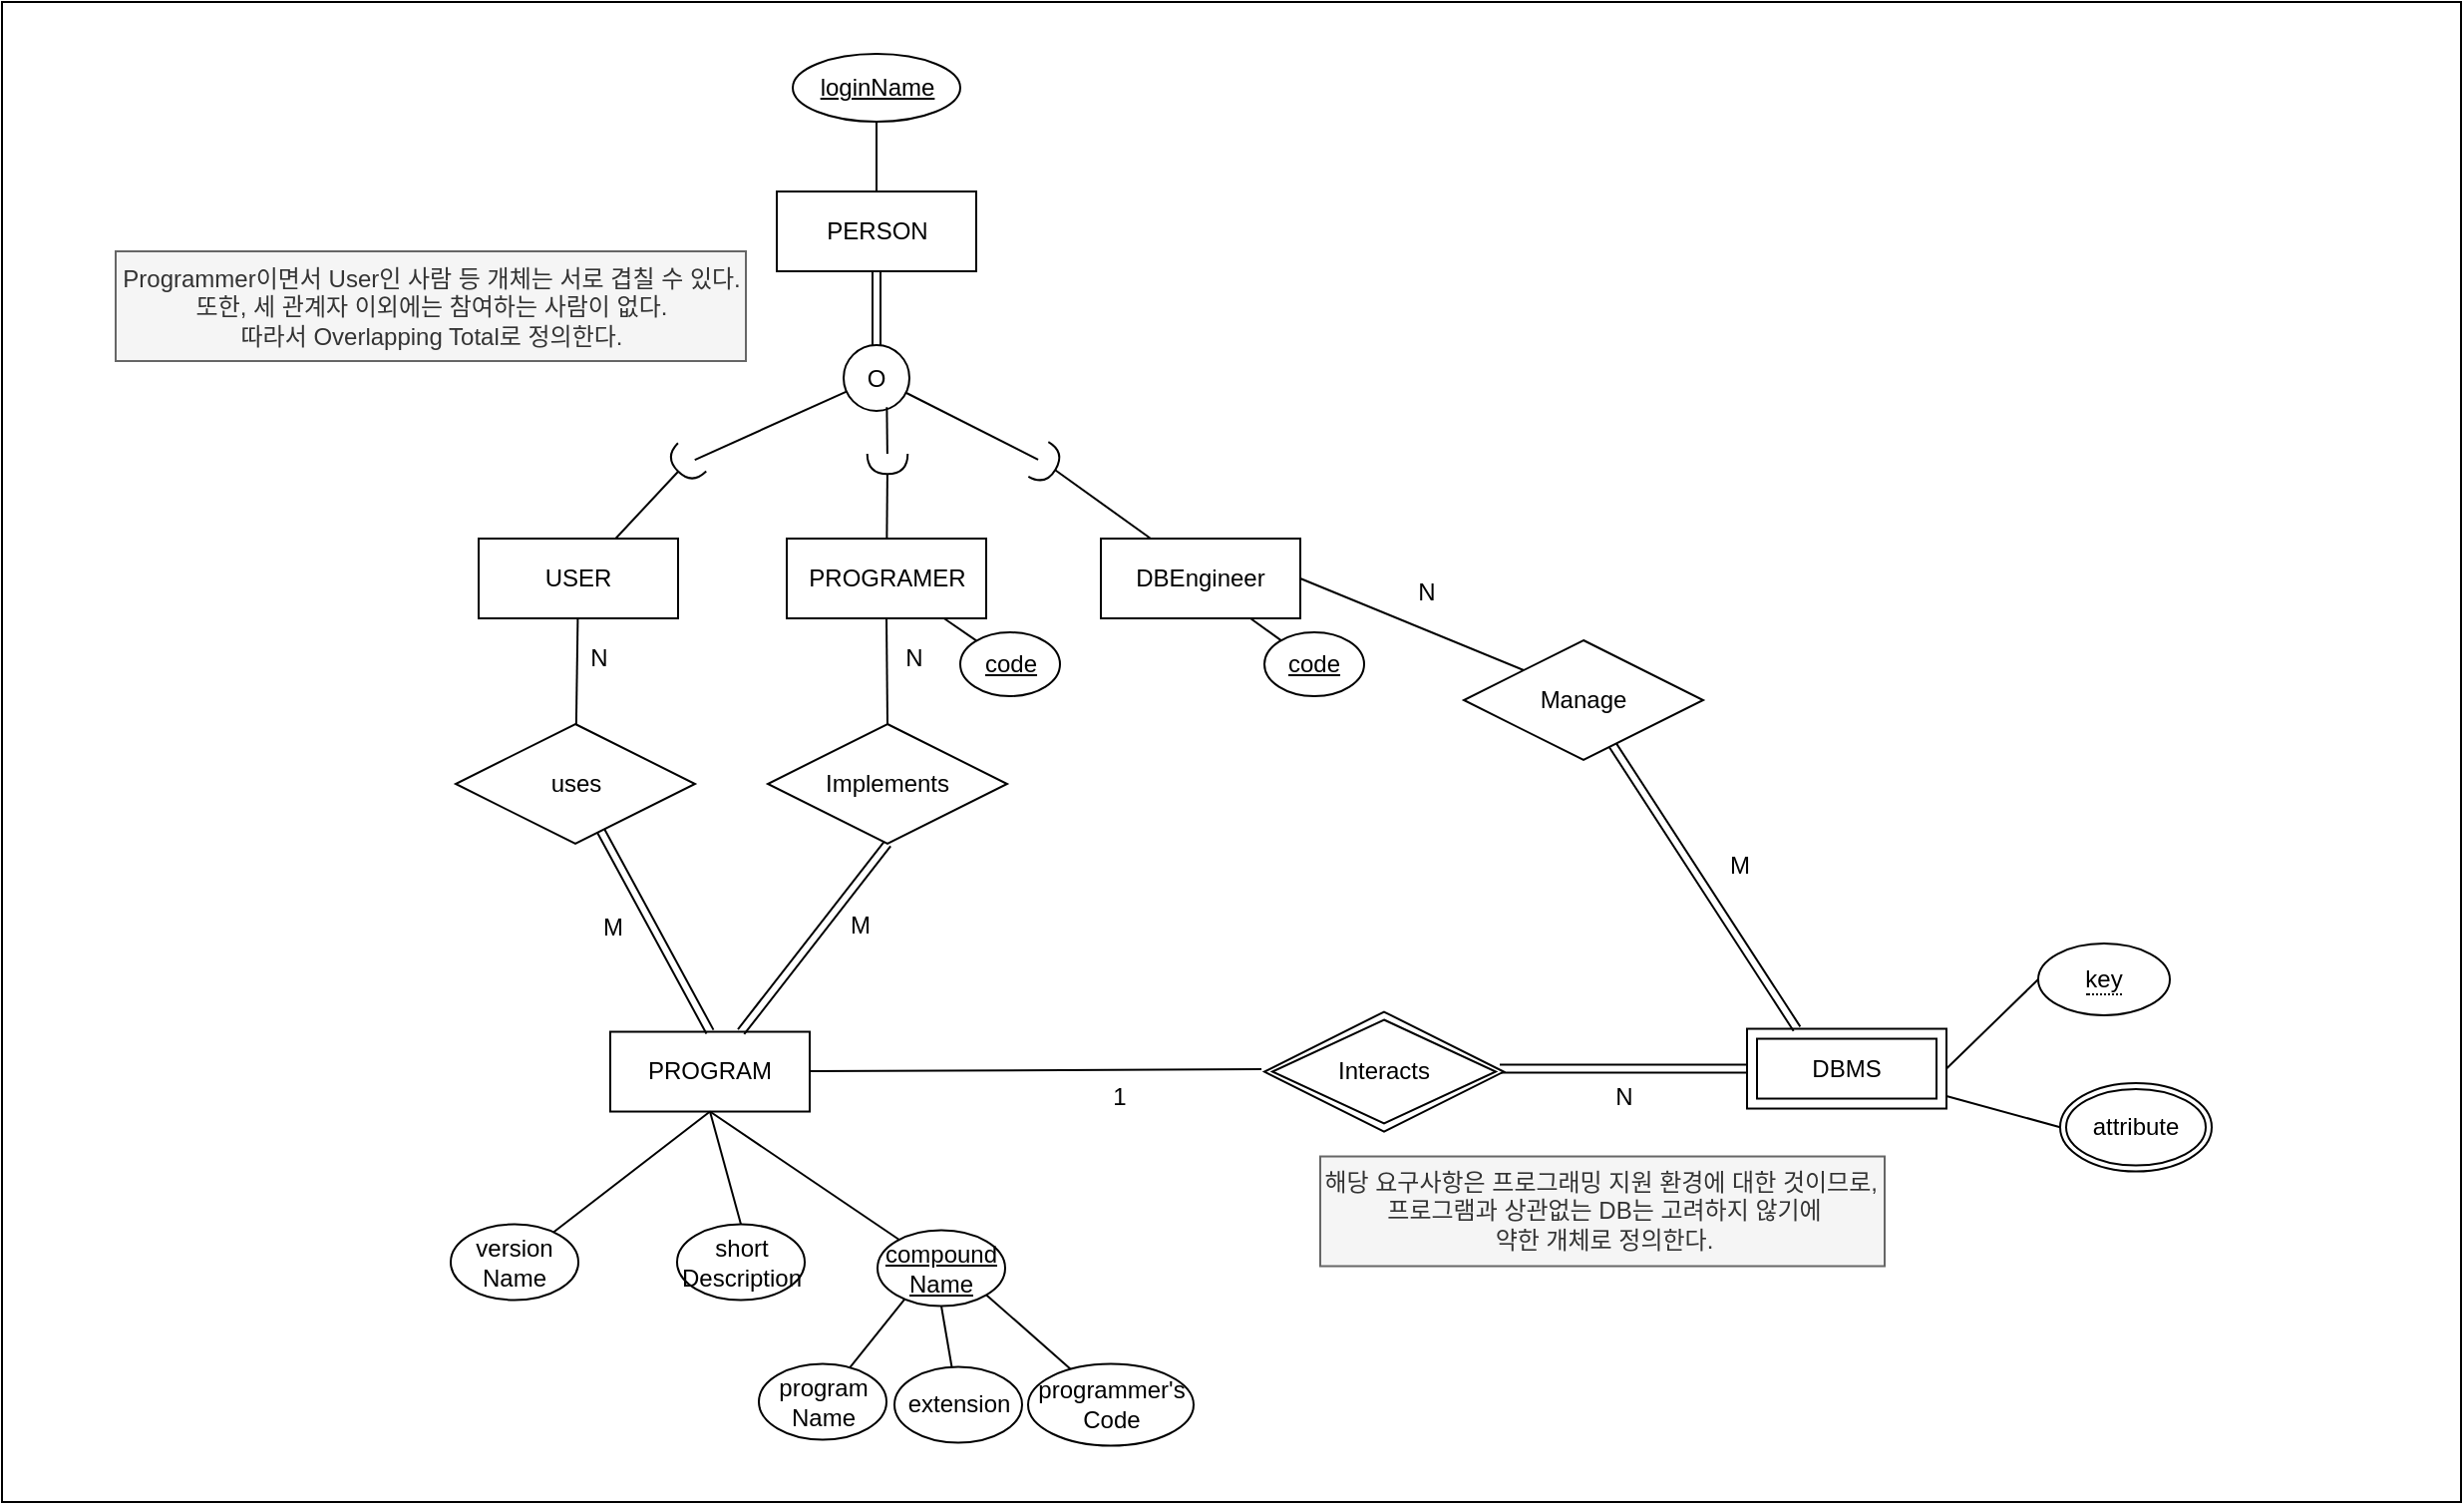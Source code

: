 <mxfile version="24.3.1" type="github">
  <diagram name="페이지-1" id="mEdMHl7BtcMYuRLEzmer">
    <mxGraphModel dx="1710" dy="1140" grid="0" gridSize="10" guides="1" tooltips="1" connect="1" arrows="1" fold="1" page="1" pageScale="1" pageWidth="1920" pageHeight="1200" math="0" shadow="0">
      <root>
        <mxCell id="0" />
        <mxCell id="1" parent="0" />
        <mxCell id="XOgu1CskyJvBsPXYOfin-16" value="" style="rounded=0;whiteSpace=wrap;html=1;" vertex="1" parent="1">
          <mxGeometry x="125" y="116" width="1233" height="752" as="geometry" />
        </mxCell>
        <mxCell id="QOe7KPIE9faf6luRgLte-23" value="" style="shape=requiredInterface;html=1;verticalLabelPosition=bottom;sketch=0;rotation=135;" parent="1" vertex="1">
          <mxGeometry x="462.5" y="337.72" width="10" height="20" as="geometry" />
        </mxCell>
        <mxCell id="QOe7KPIE9faf6luRgLte-3" style="rounded=0;orthogonalLoop=1;jettySize=auto;html=1;endArrow=none;endFill=0;exitX=0.5;exitY=1;exitDx=0;exitDy=0;entryX=0.5;entryY=0;entryDx=0;entryDy=0;" parent="1" source="QOe7KPIE9faf6luRgLte-13" target="QOe7KPIE9faf6luRgLte-4" edge="1">
          <mxGeometry relative="1" as="geometry">
            <mxPoint x="653.5" y="370.72" as="sourcePoint" />
            <mxPoint x="637.5" y="417.72" as="targetPoint" />
          </mxGeometry>
        </mxCell>
        <mxCell id="QOe7KPIE9faf6luRgLte-58" style="edgeStyle=orthogonalEdgeStyle;rounded=0;orthogonalLoop=1;jettySize=auto;html=1;fontFamily=Helvetica;fontSize=12;fontColor=default;shape=link;" parent="1" source="QOe7KPIE9faf6luRgLte-1" target="QOe7KPIE9faf6luRgLte-15" edge="1">
          <mxGeometry relative="1" as="geometry" />
        </mxCell>
        <mxCell id="QOe7KPIE9faf6luRgLte-1" value="PERSON" style="whiteSpace=wrap;html=1;align=center;" parent="1" vertex="1">
          <mxGeometry x="513.5" y="211" width="100" height="40" as="geometry" />
        </mxCell>
        <mxCell id="QOe7KPIE9faf6luRgLte-49" style="rounded=0;orthogonalLoop=1;jettySize=auto;html=1;fontFamily=Helvetica;fontSize=12;fontColor=default;endArrow=none;endFill=0;" parent="1" source="QOe7KPIE9faf6luRgLte-2" edge="1">
          <mxGeometry relative="1" as="geometry">
            <mxPoint x="756.531" y="651.025" as="targetPoint" />
          </mxGeometry>
        </mxCell>
        <mxCell id="QOe7KPIE9faf6luRgLte-2" value="PROGRAM" style="whiteSpace=wrap;html=1;align=center;" parent="1" vertex="1">
          <mxGeometry x="430" y="632.26" width="100" height="40" as="geometry" />
        </mxCell>
        <mxCell id="QOe7KPIE9faf6luRgLte-4" value="Implements" style="shape=rhombus;perimeter=rhombusPerimeter;whiteSpace=wrap;html=1;align=center;" parent="1" vertex="1">
          <mxGeometry x="509" y="478" width="120" height="60" as="geometry" />
        </mxCell>
        <mxCell id="QOe7KPIE9faf6luRgLte-8" style="rounded=0;orthogonalLoop=1;jettySize=auto;html=1;endArrow=none;endFill=0;exitX=0.5;exitY=1;exitDx=0;exitDy=0;shape=link;" parent="1" source="QOe7KPIE9faf6luRgLte-4" target="QOe7KPIE9faf6luRgLte-2" edge="1">
          <mxGeometry relative="1" as="geometry">
            <mxPoint x="817.5" y="209" as="sourcePoint" />
            <mxPoint x="921.5" y="209" as="targetPoint" />
          </mxGeometry>
        </mxCell>
        <mxCell id="QOe7KPIE9faf6luRgLte-55" value="M" style="edgeLabel;html=1;align=center;verticalAlign=middle;resizable=0;points=[];sketch=0;strokeColor=default;fontFamily=Helvetica;fontSize=12;fontColor=default;fillColor=default;" parent="QOe7KPIE9faf6luRgLte-8" vertex="1" connectable="0">
          <mxGeometry x="-0.207" y="5" relative="1" as="geometry">
            <mxPoint x="11" as="offset" />
          </mxGeometry>
        </mxCell>
        <mxCell id="QOe7KPIE9faf6luRgLte-13" value="PROGRAMER" style="whiteSpace=wrap;html=1;align=center;" parent="1" vertex="1">
          <mxGeometry x="518.5" y="385" width="100" height="40" as="geometry" />
        </mxCell>
        <mxCell id="QOe7KPIE9faf6luRgLte-20" style="rounded=0;orthogonalLoop=1;jettySize=auto;html=1;endArrow=none;endFill=0;" parent="1" source="QOe7KPIE9faf6luRgLte-14" target="QOe7KPIE9faf6luRgLte-18" edge="1">
          <mxGeometry relative="1" as="geometry" />
        </mxCell>
        <mxCell id="QOe7KPIE9faf6luRgLte-14" value="USER" style="whiteSpace=wrap;html=1;align=center;" parent="1" vertex="1">
          <mxGeometry x="364" y="385" width="100" height="40" as="geometry" />
        </mxCell>
        <mxCell id="QOe7KPIE9faf6luRgLte-21" style="rounded=0;orthogonalLoop=1;jettySize=auto;html=1;endArrow=none;endFill=0;" parent="1" source="QOe7KPIE9faf6luRgLte-23" target="QOe7KPIE9faf6luRgLte-14" edge="1">
          <mxGeometry relative="1" as="geometry" />
        </mxCell>
        <mxCell id="QOe7KPIE9faf6luRgLte-22" style="rounded=0;orthogonalLoop=1;jettySize=auto;html=1;endArrow=none;endFill=0;" parent="1" source="QOe7KPIE9faf6luRgLte-28" target="QOe7KPIE9faf6luRgLte-13" edge="1">
          <mxGeometry relative="1" as="geometry" />
        </mxCell>
        <mxCell id="UARXy20JZwsFkxB4W8_T-15" style="rounded=0;orthogonalLoop=1;jettySize=auto;html=1;fontFamily=Helvetica;fontSize=12;fontColor=default;endArrow=none;endFill=0;entryX=0.25;entryY=0;entryDx=0;entryDy=0;" parent="1" source="UARXy20JZwsFkxB4W8_T-23" target="UARXy20JZwsFkxB4W8_T-12" edge="1">
          <mxGeometry relative="1" as="geometry" />
        </mxCell>
        <mxCell id="QOe7KPIE9faf6luRgLte-15" value="O" style="ellipse;whiteSpace=wrap;html=1;aspect=fixed;" parent="1" vertex="1">
          <mxGeometry x="547" y="288" width="33" height="33" as="geometry" />
        </mxCell>
        <mxCell id="QOe7KPIE9faf6luRgLte-19" style="rounded=0;orthogonalLoop=1;jettySize=auto;html=1;entryX=0.5;entryY=0;entryDx=0;entryDy=0;shape=link;" parent="1" source="QOe7KPIE9faf6luRgLte-18" target="QOe7KPIE9faf6luRgLte-2" edge="1">
          <mxGeometry relative="1" as="geometry" />
        </mxCell>
        <mxCell id="QOe7KPIE9faf6luRgLte-18" value="uses" style="shape=rhombus;perimeter=rhombusPerimeter;whiteSpace=wrap;html=1;align=center;" parent="1" vertex="1">
          <mxGeometry x="352.5" y="478" width="120" height="60" as="geometry" />
        </mxCell>
        <mxCell id="QOe7KPIE9faf6luRgLte-24" value="" style="rounded=0;orthogonalLoop=1;jettySize=auto;html=1;endArrow=none;endFill=0;" parent="1" source="QOe7KPIE9faf6luRgLte-15" target="QOe7KPIE9faf6luRgLte-23" edge="1">
          <mxGeometry relative="1" as="geometry">
            <mxPoint x="550.5" y="315" as="sourcePoint" />
            <mxPoint x="492.5" y="363" as="targetPoint" />
          </mxGeometry>
        </mxCell>
        <mxCell id="QOe7KPIE9faf6luRgLte-29" value="" style="rounded=0;orthogonalLoop=1;jettySize=auto;html=1;endArrow=none;endFill=0;exitX=0.657;exitY=0.943;exitDx=0;exitDy=0;exitPerimeter=0;" parent="1" source="QOe7KPIE9faf6luRgLte-15" target="QOe7KPIE9faf6luRgLte-28" edge="1">
          <mxGeometry relative="1" as="geometry">
            <mxPoint x="561.134" y="319.659" as="sourcePoint" />
            <mxPoint x="621.34" y="362.71" as="targetPoint" />
          </mxGeometry>
        </mxCell>
        <mxCell id="QOe7KPIE9faf6luRgLte-28" value="" style="shape=requiredInterface;html=1;verticalLabelPosition=bottom;sketch=0;strokeColor=default;align=center;verticalAlign=middle;fontFamily=Helvetica;fontSize=12;fontColor=default;fillColor=default;rotation=90;" parent="1" vertex="1">
          <mxGeometry x="563.93" y="337.44" width="10.14" height="20.28" as="geometry" />
        </mxCell>
        <mxCell id="QOe7KPIE9faf6luRgLte-35" style="rounded=0;orthogonalLoop=1;jettySize=auto;html=1;fontFamily=Helvetica;fontSize=12;fontColor=default;endArrow=none;endFill=0;" parent="1" source="QOe7KPIE9faf6luRgLte-31" target="QOe7KPIE9faf6luRgLte-1" edge="1">
          <mxGeometry relative="1" as="geometry" />
        </mxCell>
        <mxCell id="QOe7KPIE9faf6luRgLte-31" value="&lt;u&gt;loginName&lt;/u&gt;" style="ellipse;whiteSpace=wrap;html=1;align=center;sketch=0;strokeColor=default;verticalAlign=middle;fontFamily=Helvetica;fontSize=12;fontColor=default;fillColor=default;" parent="1" vertex="1">
          <mxGeometry x="521.5" y="142" width="84" height="34" as="geometry" />
        </mxCell>
        <mxCell id="QOe7KPIE9faf6luRgLte-34" style="rounded=0;orthogonalLoop=1;jettySize=auto;html=1;fontFamily=Helvetica;fontSize=12;fontColor=default;endArrow=none;endFill=0;" parent="1" source="QOe7KPIE9faf6luRgLte-32" target="QOe7KPIE9faf6luRgLte-13" edge="1">
          <mxGeometry relative="1" as="geometry" />
        </mxCell>
        <mxCell id="QOe7KPIE9faf6luRgLte-32" value="&lt;u&gt;code&lt;/u&gt;" style="ellipse;whiteSpace=wrap;html=1;align=center;sketch=0;strokeColor=default;verticalAlign=middle;fontFamily=Helvetica;fontSize=12;fontColor=default;fillColor=default;" parent="1" vertex="1">
          <mxGeometry x="605.5" y="432" width="50" height="32" as="geometry" />
        </mxCell>
        <mxCell id="QOe7KPIE9faf6luRgLte-39" style="rounded=0;orthogonalLoop=1;jettySize=auto;html=1;fontFamily=Helvetica;fontSize=12;fontColor=default;endArrow=none;endFill=0;entryX=0.216;entryY=0.902;entryDx=0;entryDy=0;entryPerimeter=0;" parent="1" source="QOe7KPIE9faf6luRgLte-36" target="QOe7KPIE9faf6luRgLte-38" edge="1">
          <mxGeometry relative="1" as="geometry" />
        </mxCell>
        <mxCell id="QOe7KPIE9faf6luRgLte-36" value="program&lt;div&gt;Name&lt;/div&gt;" style="ellipse;whiteSpace=wrap;html=1;align=center;sketch=0;strokeColor=default;verticalAlign=middle;fontFamily=Helvetica;fontSize=12;fontColor=default;fillColor=default;" parent="1" vertex="1">
          <mxGeometry x="504.5" y="798.76" width="64" height="38" as="geometry" />
        </mxCell>
        <mxCell id="QOe7KPIE9faf6luRgLte-40" style="rounded=0;orthogonalLoop=1;jettySize=auto;html=1;fontFamily=Helvetica;fontSize=12;fontColor=default;endArrow=none;endFill=0;entryX=0.5;entryY=1;entryDx=0;entryDy=0;" parent="1" source="QOe7KPIE9faf6luRgLte-37" target="QOe7KPIE9faf6luRgLte-38" edge="1">
          <mxGeometry relative="1" as="geometry" />
        </mxCell>
        <mxCell id="QOe7KPIE9faf6luRgLte-37" value="extension" style="ellipse;whiteSpace=wrap;html=1;align=center;sketch=0;strokeColor=default;verticalAlign=middle;fontFamily=Helvetica;fontSize=12;fontColor=default;fillColor=default;" parent="1" vertex="1">
          <mxGeometry x="572.5" y="800.26" width="64" height="38" as="geometry" />
        </mxCell>
        <mxCell id="QOe7KPIE9faf6luRgLte-41" style="rounded=0;orthogonalLoop=1;jettySize=auto;html=1;fontFamily=Helvetica;fontSize=12;fontColor=default;endArrow=none;endFill=0;entryX=0.5;entryY=1;entryDx=0;entryDy=0;" parent="1" source="QOe7KPIE9faf6luRgLte-38" target="QOe7KPIE9faf6luRgLte-2" edge="1">
          <mxGeometry relative="1" as="geometry" />
        </mxCell>
        <mxCell id="QOe7KPIE9faf6luRgLte-38" value="&lt;u&gt;compound&lt;/u&gt;&lt;div&gt;&lt;u&gt;Name&lt;/u&gt;&lt;/div&gt;" style="ellipse;whiteSpace=wrap;html=1;align=center;sketch=0;strokeColor=default;verticalAlign=middle;fontFamily=Helvetica;fontSize=12;fontColor=default;fillColor=default;" parent="1" vertex="1">
          <mxGeometry x="564" y="731.76" width="64" height="38" as="geometry" />
        </mxCell>
        <mxCell id="QOe7KPIE9faf6luRgLte-44" style="rounded=0;orthogonalLoop=1;jettySize=auto;html=1;fontFamily=Helvetica;fontSize=12;fontColor=default;endArrow=none;endFill=0;entryX=0.5;entryY=1;entryDx=0;entryDy=0;" parent="1" source="QOe7KPIE9faf6luRgLte-42" target="QOe7KPIE9faf6luRgLte-2" edge="1">
          <mxGeometry relative="1" as="geometry" />
        </mxCell>
        <mxCell id="QOe7KPIE9faf6luRgLte-42" value="version&lt;div&gt;Name&lt;/div&gt;" style="ellipse;whiteSpace=wrap;html=1;align=center;sketch=0;strokeColor=default;verticalAlign=middle;fontFamily=Helvetica;fontSize=12;fontColor=default;fillColor=default;" parent="1" vertex="1">
          <mxGeometry x="350" y="728.76" width="64" height="38" as="geometry" />
        </mxCell>
        <mxCell id="QOe7KPIE9faf6luRgLte-45" style="rounded=0;orthogonalLoop=1;jettySize=auto;html=1;fontFamily=Helvetica;fontSize=12;fontColor=default;endArrow=none;endFill=0;exitX=0.5;exitY=0;exitDx=0;exitDy=0;entryX=0.5;entryY=1;entryDx=0;entryDy=0;" parent="1" source="QOe7KPIE9faf6luRgLte-43" target="QOe7KPIE9faf6luRgLte-2" edge="1">
          <mxGeometry relative="1" as="geometry">
            <mxPoint x="540" y="798.76" as="sourcePoint" />
            <mxPoint x="546" y="665.76" as="targetPoint" />
          </mxGeometry>
        </mxCell>
        <mxCell id="QOe7KPIE9faf6luRgLte-43" value="short&lt;div&gt;Description&lt;/div&gt;" style="ellipse;whiteSpace=wrap;html=1;align=center;sketch=0;strokeColor=default;verticalAlign=middle;fontFamily=Helvetica;fontSize=12;fontColor=default;fillColor=default;" parent="1" vertex="1">
          <mxGeometry x="463.5" y="728.76" width="64" height="38" as="geometry" />
        </mxCell>
        <mxCell id="QOe7KPIE9faf6luRgLte-51" style="rounded=0;orthogonalLoop=1;jettySize=auto;html=1;fontFamily=Helvetica;fontSize=12;fontColor=default;shape=link;" parent="1" target="QOe7KPIE9faf6luRgLte-50" edge="1">
          <mxGeometry relative="1" as="geometry">
            <mxPoint x="876" y="650.76" as="sourcePoint" />
          </mxGeometry>
        </mxCell>
        <mxCell id="UARXy20JZwsFkxB4W8_T-3" style="rounded=0;orthogonalLoop=1;jettySize=auto;html=1;fontFamily=Helvetica;fontSize=12;fontColor=default;endArrow=none;endFill=0;exitX=1;exitY=0.5;exitDx=0;exitDy=0;entryX=0;entryY=0.5;entryDx=0;entryDy=0;" parent="1" source="QOe7KPIE9faf6luRgLte-50" target="XOgu1CskyJvBsPXYOfin-5" edge="1">
          <mxGeometry relative="1" as="geometry">
            <mxPoint x="1141" y="655" as="targetPoint" />
          </mxGeometry>
        </mxCell>
        <mxCell id="XOgu1CskyJvBsPXYOfin-8" style="rounded=0;orthogonalLoop=1;jettySize=auto;html=1;entryX=0;entryY=0.5;entryDx=0;entryDy=0;endArrow=none;endFill=0;" edge="1" parent="1" source="QOe7KPIE9faf6luRgLte-50" target="XOgu1CskyJvBsPXYOfin-7">
          <mxGeometry relative="1" as="geometry" />
        </mxCell>
        <mxCell id="QOe7KPIE9faf6luRgLte-50" value="DBMS" style="shape=ext;margin=3;double=1;whiteSpace=wrap;html=1;align=center;sketch=0;strokeColor=default;verticalAlign=middle;fontFamily=Helvetica;fontSize=12;fontColor=default;fillColor=default;" parent="1" vertex="1">
          <mxGeometry x="1000" y="630.76" width="100" height="40" as="geometry" />
        </mxCell>
        <mxCell id="QOe7KPIE9faf6luRgLte-52" value="N" style="text;html=1;align=center;verticalAlign=middle;resizable=0;points=[];autosize=1;strokeColor=none;fillColor=none;fontFamily=Helvetica;fontSize=12;fontColor=default;" parent="1" vertex="1">
          <mxGeometry x="924" y="651.76" width="27" height="26" as="geometry" />
        </mxCell>
        <mxCell id="QOe7KPIE9faf6luRgLte-53" value="1" style="text;html=1;align=center;verticalAlign=middle;resizable=0;points=[];autosize=1;strokeColor=none;fillColor=none;fontFamily=Helvetica;fontSize=12;fontColor=default;" parent="1" vertex="1">
          <mxGeometry x="672" y="651.76" width="25" height="26" as="geometry" />
        </mxCell>
        <mxCell id="QOe7KPIE9faf6luRgLte-54" value="N" style="text;html=1;align=center;verticalAlign=middle;resizable=0;points=[];autosize=1;strokeColor=none;fillColor=none;fontFamily=Helvetica;fontSize=12;fontColor=default;" parent="1" vertex="1">
          <mxGeometry x="568.5" y="432" width="27" height="26" as="geometry" />
        </mxCell>
        <mxCell id="QOe7KPIE9faf6luRgLte-56" value="N" style="text;html=1;align=center;verticalAlign=middle;resizable=0;points=[];autosize=1;strokeColor=none;fillColor=none;fontFamily=Helvetica;fontSize=12;fontColor=default;" parent="1" vertex="1">
          <mxGeometry x="410" y="432" width="27" height="26" as="geometry" />
        </mxCell>
        <mxCell id="QOe7KPIE9faf6luRgLte-57" value="M" style="text;html=1;align=center;verticalAlign=middle;resizable=0;points=[];autosize=1;strokeColor=none;fillColor=none;fontFamily=Helvetica;fontSize=12;fontColor=default;" parent="1" vertex="1">
          <mxGeometry x="417" y="567" width="28" height="26" as="geometry" />
        </mxCell>
        <mxCell id="QOe7KPIE9faf6luRgLte-59" value="해당 요구사항은 프로그래밍 지원 환경에 대한 것이므로,&amp;nbsp;&lt;div&gt;프로그램과 상관없는 DB는 고려하지 않기에&lt;/div&gt;&lt;div&gt;약한 개체로 정의한다.&lt;/div&gt;" style="text;html=1;align=center;verticalAlign=middle;resizable=0;points=[];autosize=1;strokeColor=#666666;fillColor=#f5f5f5;fontFamily=Helvetica;fontSize=12;fontColor=#333333;" parent="1" vertex="1">
          <mxGeometry x="786" y="694.76" width="283" height="55" as="geometry" />
        </mxCell>
        <mxCell id="UARXy20JZwsFkxB4W8_T-10" style="rounded=0;orthogonalLoop=1;jettySize=auto;html=1;entryX=1;entryY=1;entryDx=0;entryDy=0;fontFamily=Helvetica;fontSize=12;fontColor=default;endArrow=none;endFill=0;" parent="1" source="UARXy20JZwsFkxB4W8_T-9" target="QOe7KPIE9faf6luRgLte-38" edge="1">
          <mxGeometry relative="1" as="geometry" />
        </mxCell>
        <mxCell id="UARXy20JZwsFkxB4W8_T-9" value="programmer&#39;s&lt;div&gt;Code&lt;/div&gt;" style="ellipse;whiteSpace=wrap;html=1;align=center;sketch=0;strokeColor=default;verticalAlign=middle;fontFamily=Helvetica;fontSize=12;fontColor=default;fillColor=default;" parent="1" vertex="1">
          <mxGeometry x="639.5" y="798.76" width="83" height="41" as="geometry" />
        </mxCell>
        <mxCell id="UARXy20JZwsFkxB4W8_T-19" style="rounded=0;orthogonalLoop=1;jettySize=auto;html=1;entryX=0;entryY=0;entryDx=0;entryDy=0;fontFamily=Helvetica;fontSize=12;fontColor=default;endArrow=none;endFill=0;exitX=1;exitY=0.5;exitDx=0;exitDy=0;" parent="1" source="UARXy20JZwsFkxB4W8_T-12" target="UARXy20JZwsFkxB4W8_T-18" edge="1">
          <mxGeometry relative="1" as="geometry" />
        </mxCell>
        <mxCell id="UARXy20JZwsFkxB4W8_T-12" value="DBEngineer" style="whiteSpace=wrap;html=1;align=center;" parent="1" vertex="1">
          <mxGeometry x="676" y="385" width="100" height="40" as="geometry" />
        </mxCell>
        <mxCell id="UARXy20JZwsFkxB4W8_T-20" style="rounded=0;orthogonalLoop=1;jettySize=auto;html=1;entryX=0.25;entryY=0;entryDx=0;entryDy=0;fontFamily=Helvetica;fontSize=12;fontColor=default;endArrow=none;endFill=0;shape=link;" parent="1" source="UARXy20JZwsFkxB4W8_T-18" target="QOe7KPIE9faf6luRgLte-50" edge="1">
          <mxGeometry relative="1" as="geometry" />
        </mxCell>
        <mxCell id="UARXy20JZwsFkxB4W8_T-18" value="Manage" style="shape=rhombus;perimeter=rhombusPerimeter;whiteSpace=wrap;html=1;align=center;" parent="1" vertex="1">
          <mxGeometry x="858" y="436" width="120" height="60" as="geometry" />
        </mxCell>
        <mxCell id="UARXy20JZwsFkxB4W8_T-24" value="" style="rounded=0;orthogonalLoop=1;jettySize=auto;html=1;fontFamily=Helvetica;fontSize=12;fontColor=default;endArrow=none;endFill=0;" parent="1" source="QOe7KPIE9faf6luRgLte-15" target="UARXy20JZwsFkxB4W8_T-23" edge="1">
          <mxGeometry relative="1" as="geometry">
            <mxPoint x="578" y="312" as="sourcePoint" />
            <mxPoint x="690" y="370" as="targetPoint" />
          </mxGeometry>
        </mxCell>
        <mxCell id="UARXy20JZwsFkxB4W8_T-23" value="" style="shape=requiredInterface;html=1;verticalLabelPosition=bottom;sketch=0;strokeColor=default;align=center;verticalAlign=middle;fontFamily=Helvetica;fontSize=12;fontColor=default;fillColor=default;rotation=30;" parent="1" vertex="1">
          <mxGeometry x="644" y="337.72" width="10" height="20" as="geometry" />
        </mxCell>
        <mxCell id="UARXy20JZwsFkxB4W8_T-25" value="N" style="text;html=1;align=center;verticalAlign=middle;resizable=0;points=[];autosize=1;strokeColor=none;fillColor=none;fontFamily=Helvetica;fontSize=12;fontColor=default;" parent="1" vertex="1">
          <mxGeometry x="825" y="399" width="27" height="26" as="geometry" />
        </mxCell>
        <mxCell id="UARXy20JZwsFkxB4W8_T-26" value="M" style="text;html=1;align=center;verticalAlign=middle;resizable=0;points=[];autosize=1;strokeColor=none;fillColor=none;fontFamily=Helvetica;fontSize=12;fontColor=default;" parent="1" vertex="1">
          <mxGeometry x="982" y="536" width="28" height="26" as="geometry" />
        </mxCell>
        <mxCell id="UARXy20JZwsFkxB4W8_T-30" style="rounded=0;orthogonalLoop=1;jettySize=auto;html=1;fontFamily=Helvetica;fontSize=12;fontColor=default;endArrow=none;endFill=0;" parent="1" source="UARXy20JZwsFkxB4W8_T-31" edge="1">
          <mxGeometry relative="1" as="geometry">
            <mxPoint x="751" y="425" as="targetPoint" />
          </mxGeometry>
        </mxCell>
        <mxCell id="UARXy20JZwsFkxB4W8_T-31" value="&lt;u&gt;code&lt;/u&gt;" style="ellipse;whiteSpace=wrap;html=1;align=center;sketch=0;strokeColor=default;verticalAlign=middle;fontFamily=Helvetica;fontSize=12;fontColor=default;fillColor=default;" parent="1" vertex="1">
          <mxGeometry x="758" y="432" width="50" height="32" as="geometry" />
        </mxCell>
        <mxCell id="XOgu1CskyJvBsPXYOfin-3" value="Interacts" style="shape=rhombus;double=1;perimeter=rhombusPerimeter;whiteSpace=wrap;html=1;align=center;" vertex="1" parent="1">
          <mxGeometry x="758" y="622.26" width="120" height="60" as="geometry" />
        </mxCell>
        <mxCell id="XOgu1CskyJvBsPXYOfin-5" value="&lt;span style=&quot;border-bottom: 1px dotted&quot;&gt;key&lt;/span&gt;" style="ellipse;whiteSpace=wrap;html=1;align=center;" vertex="1" parent="1">
          <mxGeometry x="1146" y="588" width="66" height="36" as="geometry" />
        </mxCell>
        <mxCell id="XOgu1CskyJvBsPXYOfin-7" value="attribute" style="ellipse;shape=doubleEllipse;margin=3;whiteSpace=wrap;html=1;align=center;" vertex="1" parent="1">
          <mxGeometry x="1157" y="658" width="76" height="44.24" as="geometry" />
        </mxCell>
        <mxCell id="XOgu1CskyJvBsPXYOfin-14" value="Programmer이면서 User인 사람 등 개체는 서로 겹칠 수 있다.&lt;div&gt;또한, 세 관계자 이외에는 참여하는 사람이 없다.&lt;/div&gt;&lt;div&gt;따라서 Overlapping Total로 정의한다.&lt;/div&gt;" style="text;html=1;align=center;verticalAlign=middle;resizable=0;points=[];autosize=1;strokeColor=#666666;fillColor=#f5f5f5;fontColor=#333333;" vertex="1" parent="1">
          <mxGeometry x="182" y="241" width="316" height="55" as="geometry" />
        </mxCell>
      </root>
    </mxGraphModel>
  </diagram>
</mxfile>
